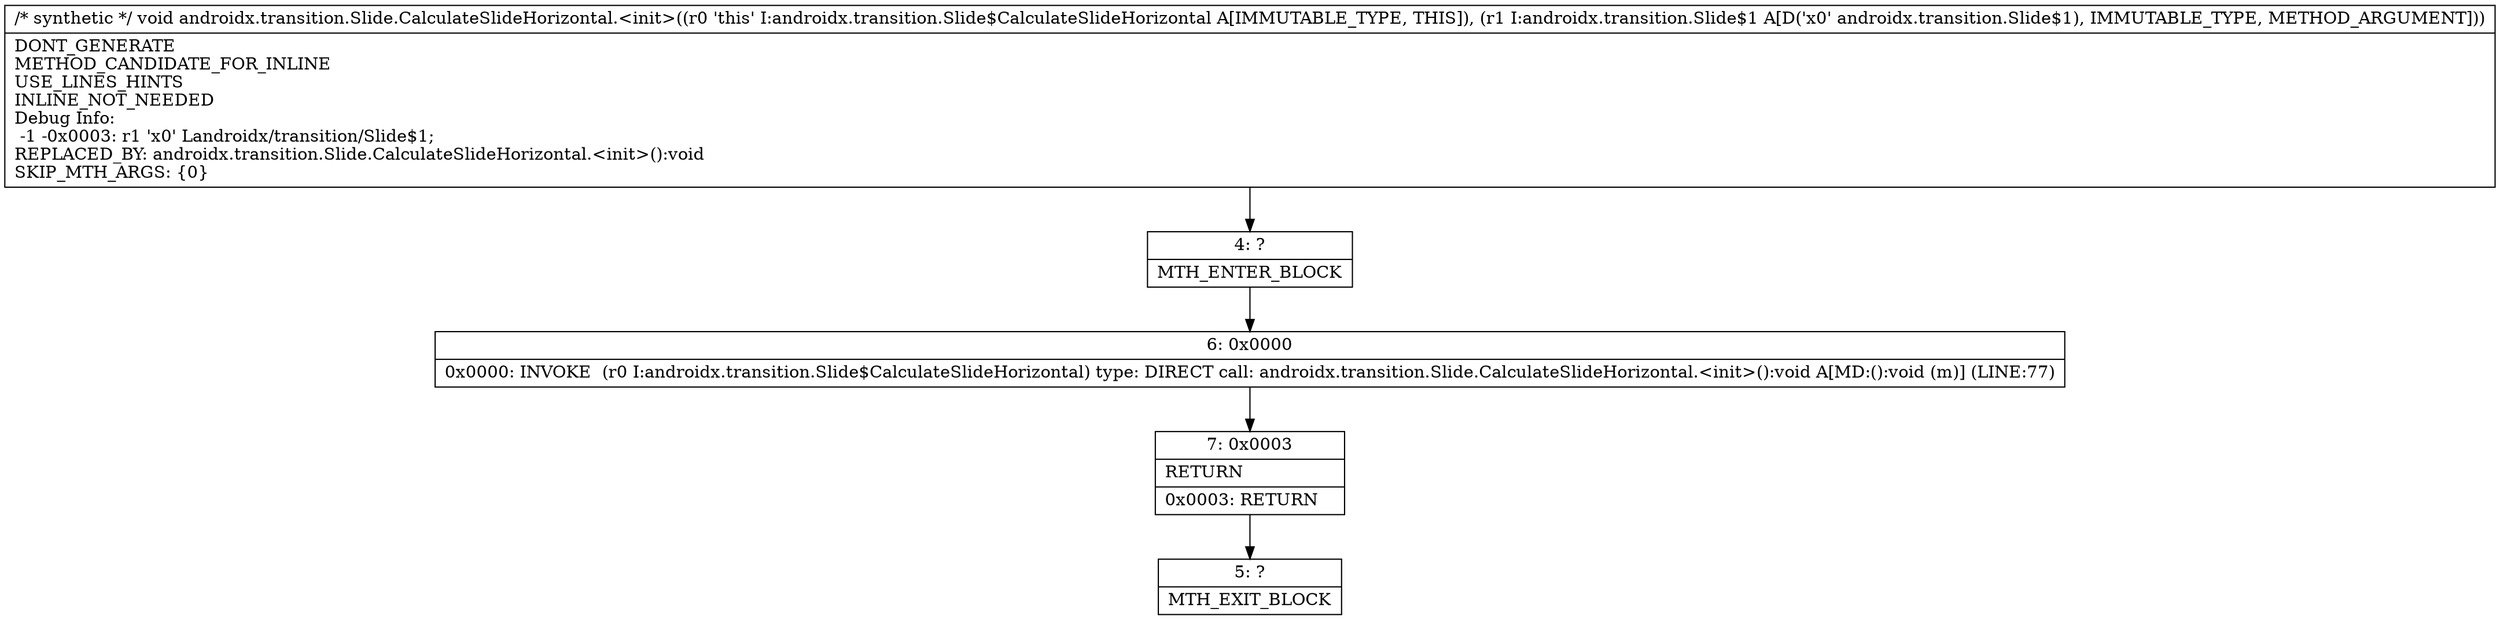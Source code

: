 digraph "CFG forandroidx.transition.Slide.CalculateSlideHorizontal.\<init\>(Landroidx\/transition\/Slide$1;)V" {
Node_4 [shape=record,label="{4\:\ ?|MTH_ENTER_BLOCK\l}"];
Node_6 [shape=record,label="{6\:\ 0x0000|0x0000: INVOKE  (r0 I:androidx.transition.Slide$CalculateSlideHorizontal) type: DIRECT call: androidx.transition.Slide.CalculateSlideHorizontal.\<init\>():void A[MD:():void (m)] (LINE:77)\l}"];
Node_7 [shape=record,label="{7\:\ 0x0003|RETURN\l|0x0003: RETURN   \l}"];
Node_5 [shape=record,label="{5\:\ ?|MTH_EXIT_BLOCK\l}"];
MethodNode[shape=record,label="{\/* synthetic *\/ void androidx.transition.Slide.CalculateSlideHorizontal.\<init\>((r0 'this' I:androidx.transition.Slide$CalculateSlideHorizontal A[IMMUTABLE_TYPE, THIS]), (r1 I:androidx.transition.Slide$1 A[D('x0' androidx.transition.Slide$1), IMMUTABLE_TYPE, METHOD_ARGUMENT]))  | DONT_GENERATE\lMETHOD_CANDIDATE_FOR_INLINE\lUSE_LINES_HINTS\lINLINE_NOT_NEEDED\lDebug Info:\l  \-1 \-0x0003: r1 'x0' Landroidx\/transition\/Slide$1;\lREPLACED_BY: androidx.transition.Slide.CalculateSlideHorizontal.\<init\>():void\lSKIP_MTH_ARGS: \{0\}\l}"];
MethodNode -> Node_4;Node_4 -> Node_6;
Node_6 -> Node_7;
Node_7 -> Node_5;
}

